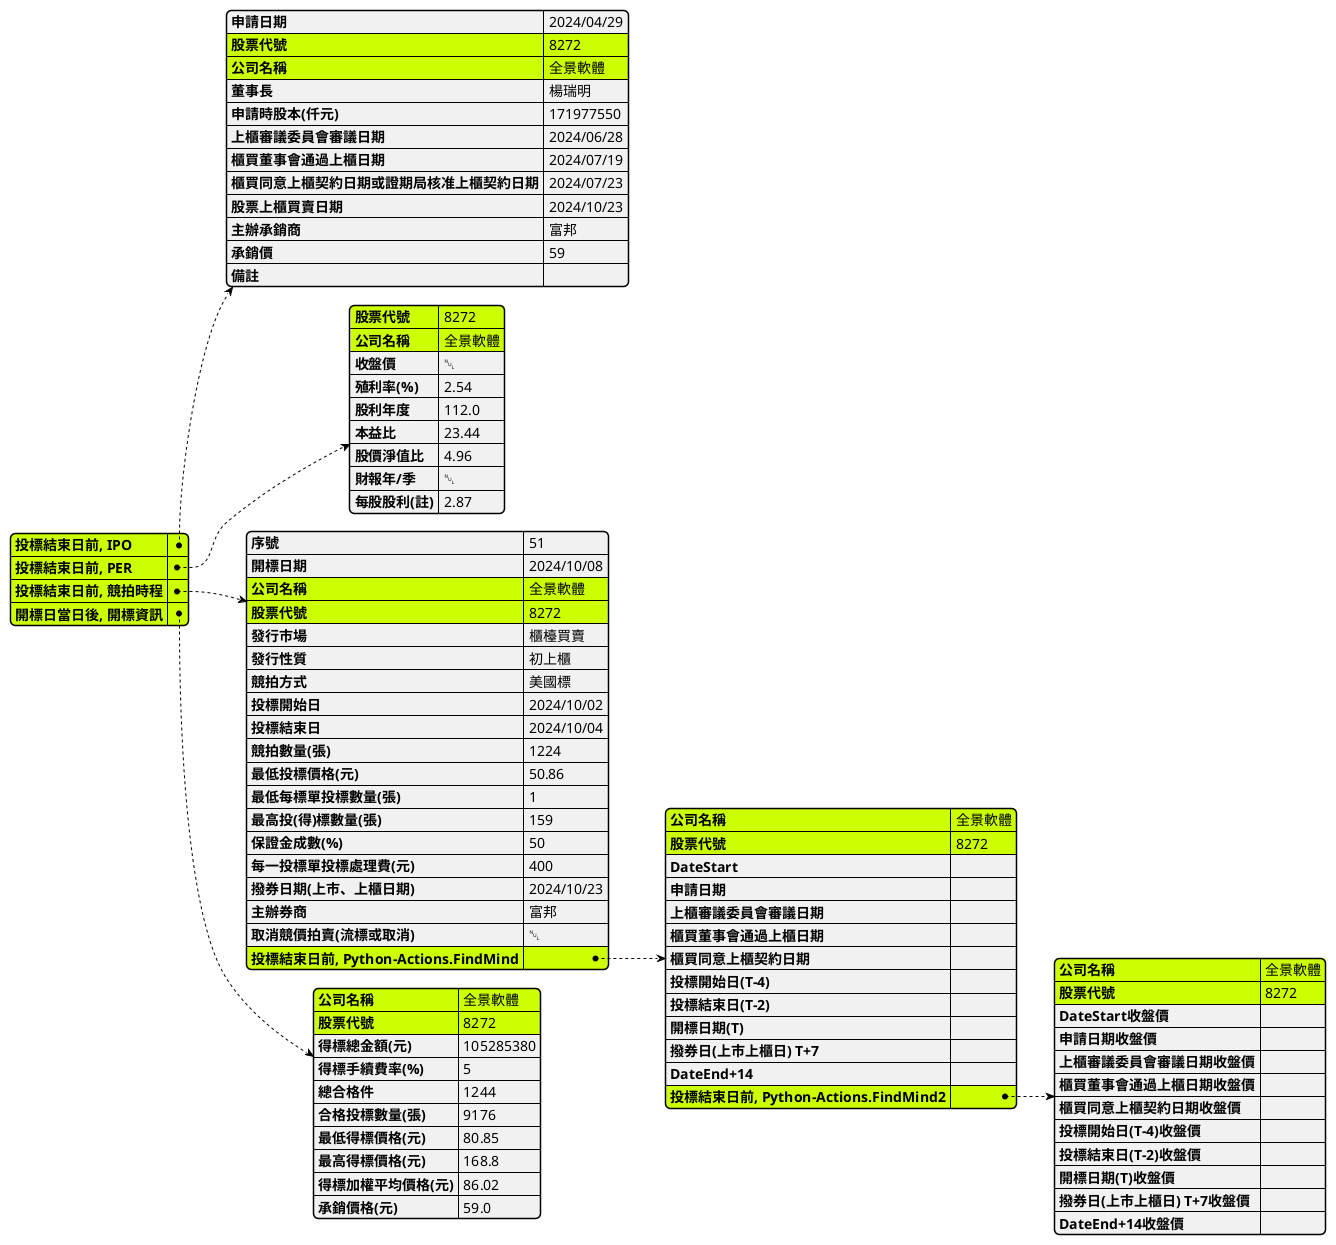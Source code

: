 @startjson

skinparam BoxPadding 10
skinparam actorStyle awesome
skinparam LegendBorderThickness 1
skinparam backgroundColor transparent

#highlight  "投標結束日前, IPO"

#highlight  "投標結束日前, IPO" / "股票代號"
#highlight  "投標結束日前, IPO" / "公司名稱"

#highlight  "投標結束日前, PER"

#highlight  "投標結束日前, PER" / "股票代號"
#highlight  "投標結束日前, PER" / "公司名稱"

#highlight  "投標結束日前, 競拍時程"

#highlight  "投標結束日前, 競拍時程" / "股票代號"
#highlight  "投標結束日前, 競拍時程" / "公司名稱"

#highlight  "投標結束日前, 競拍時程" / "投標結束日前, Python-Actions.FindMind"

#highlight  "投標結束日前, 競拍時程" / "投標結束日前, Python-Actions.FindMind" / "股票代號"
#highlight  "投標結束日前, 競拍時程" / "投標結束日前, Python-Actions.FindMind" / "公司名稱"

#highlight  "投標結束日前, 競拍時程" / "投標結束日前, Python-Actions.FindMind" / "投標結束日前, Python-Actions.FindMind2"

#highlight  "投標結束日前, 競拍時程" / "投標結束日前, Python-Actions.FindMind" / "投標結束日前, Python-Actions.FindMind2" / "股票代號"
#highlight  "投標結束日前, 競拍時程" / "投標結束日前, Python-Actions.FindMind" / "投標結束日前, Python-Actions.FindMind2" / "公司名稱"

#highlight  "開標日當日後, 開標資訊"

#highlight  "開標日當日後, 開標資訊" / "股票代號"
#highlight  "開標日當日後, 開標資訊" / "公司名稱"


{
  "投標結束日前, IPO":     {
  "申請日期": "2024/04/29",
  "股票代號": "8272",
  "公司名稱": "全景軟體",
  "董事長": "楊瑞明",
  "申請時股本(仟元)": 171977550,
  "上櫃審議委員會審議日期": "2024/06/28",
  "櫃買董事會通過上櫃日期": "2024/07/19",
  "櫃買同意上櫃契約日期或證期局核准上櫃契約日期": "2024/07/23",
  "股票上櫃買賣日期": "2024/10/23",
  "主辦承銷商": "富邦",
  "承銷價": 59,
  "備註": ""
    },

  "投標結束日前, PER":     {
        "股票代號": "8272",
        "公司名稱": "全景軟體",
        "收盤價": null,
        "殖利率(%)": 2.54,
        "股利年度": 112.0,
        "本益比": 23.44,
        "股價淨值比": 4.96,
        "財報年/季": null,
        "每股股利(註)": 2.87
    },
  "投標結束日前, 競拍時程":     {
        "序號": 51,
        "開標日期": "2024/10/08",
        "公司名稱": "全景軟體",
        "股票代號": "8272",
        "發行市場": "櫃檯買賣",
        "發行性質": "初上櫃",
        "競拍方式": "美國標",
        "投標開始日": "2024/10/02",
        "投標結束日": "2024/10/04",
        "競拍數量(張)": 1224,
        "最低投標價格(元)": 50.86,
        "最低每標單投標數量(張)": 1,
        "最高投(得)標數量(張)": 159,
        "保證金成數(%)": 50,
        "每一投標單投標處理費(元)": 400,
        "撥券日期(上市、上櫃日期)": "2024/10/23",
        "主辦券商": "富邦",
        "取消競價拍賣(流標或取消)": null,

        "投標結束日前, Python-Actions.FindMind": {
        "公司名稱": "全景軟體",
        "股票代號": "8272",
        "DateStart":"",
        "申請日期": "",
        "上櫃審議委員會審議日期":"",
        "櫃買董事會通過上櫃日期":"",
        "櫃買同意上櫃契約日期":"",
        "投標開始日(T-4)":"",
        "投標結束日(T-2)":"",
        "開標日期(T)":"",
        "撥券日(上市上櫃日) T+7":"",
        "DateEnd+14":"",
        "投標結束日前, Python-Actions.FindMind2": {
        "公司名稱": "全景軟體",
        "股票代號": "8272",
        "DateStart收盤價":"",
        "申請日期收盤價": "",
        "上櫃審議委員會審議日期收盤價":"",
        "櫃買董事會通過上櫃日期收盤價":"",
        "櫃買同意上櫃契約日期收盤價":"",
        "投標開始日(T-4)收盤價":"",
        "投標結束日(T-2)收盤價":"",
        "開標日期(T)收盤價":"",
        "撥券日(上市上櫃日) T+7收盤價":"",
        "DateEnd+14收盤價":""
        }
        }
    },
  "開標日當日後, 開標資訊": {
    "公司名稱": "全景軟體",
    "股票代號": "8272",
    "得標總金額(元)": 105285380,
    "得標手續費率(%)": 5,
    "總合格件": 1244,
    "合格投標數量(張)": 9176,
    "最低得標價格(元)": 80.85,
    "最高得標價格(元)": 168.8,
    "得標加權平均價格(元)": 86.02,
    "承銷價格(元)": 59.0
  }
}
@endjson
